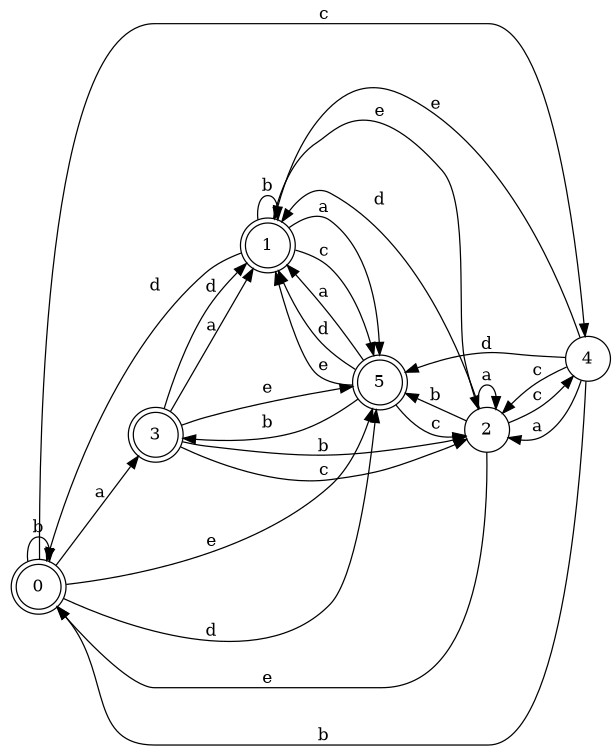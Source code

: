digraph n5_7 {
__start0 [label="" shape="none"];

rankdir=LR;
size="8,5";

s0 [style="rounded,filled", color="black", fillcolor="white" shape="doublecircle", label="0"];
s1 [style="rounded,filled", color="black", fillcolor="white" shape="doublecircle", label="1"];
s2 [style="filled", color="black", fillcolor="white" shape="circle", label="2"];
s3 [style="rounded,filled", color="black", fillcolor="white" shape="doublecircle", label="3"];
s4 [style="filled", color="black", fillcolor="white" shape="circle", label="4"];
s5 [style="rounded,filled", color="black", fillcolor="white" shape="doublecircle", label="5"];
s0 -> s3 [label="a"];
s0 -> s0 [label="b"];
s0 -> s4 [label="c"];
s0 -> s5 [label="d"];
s0 -> s5 [label="e"];
s1 -> s5 [label="a"];
s1 -> s1 [label="b"];
s1 -> s5 [label="c"];
s1 -> s0 [label="d"];
s1 -> s2 [label="e"];
s2 -> s2 [label="a"];
s2 -> s5 [label="b"];
s2 -> s4 [label="c"];
s2 -> s1 [label="d"];
s2 -> s0 [label="e"];
s3 -> s1 [label="a"];
s3 -> s2 [label="b"];
s3 -> s2 [label="c"];
s3 -> s1 [label="d"];
s3 -> s5 [label="e"];
s4 -> s2 [label="a"];
s4 -> s0 [label="b"];
s4 -> s2 [label="c"];
s4 -> s5 [label="d"];
s4 -> s1 [label="e"];
s5 -> s1 [label="a"];
s5 -> s3 [label="b"];
s5 -> s2 [label="c"];
s5 -> s1 [label="d"];
s5 -> s1 [label="e"];

}